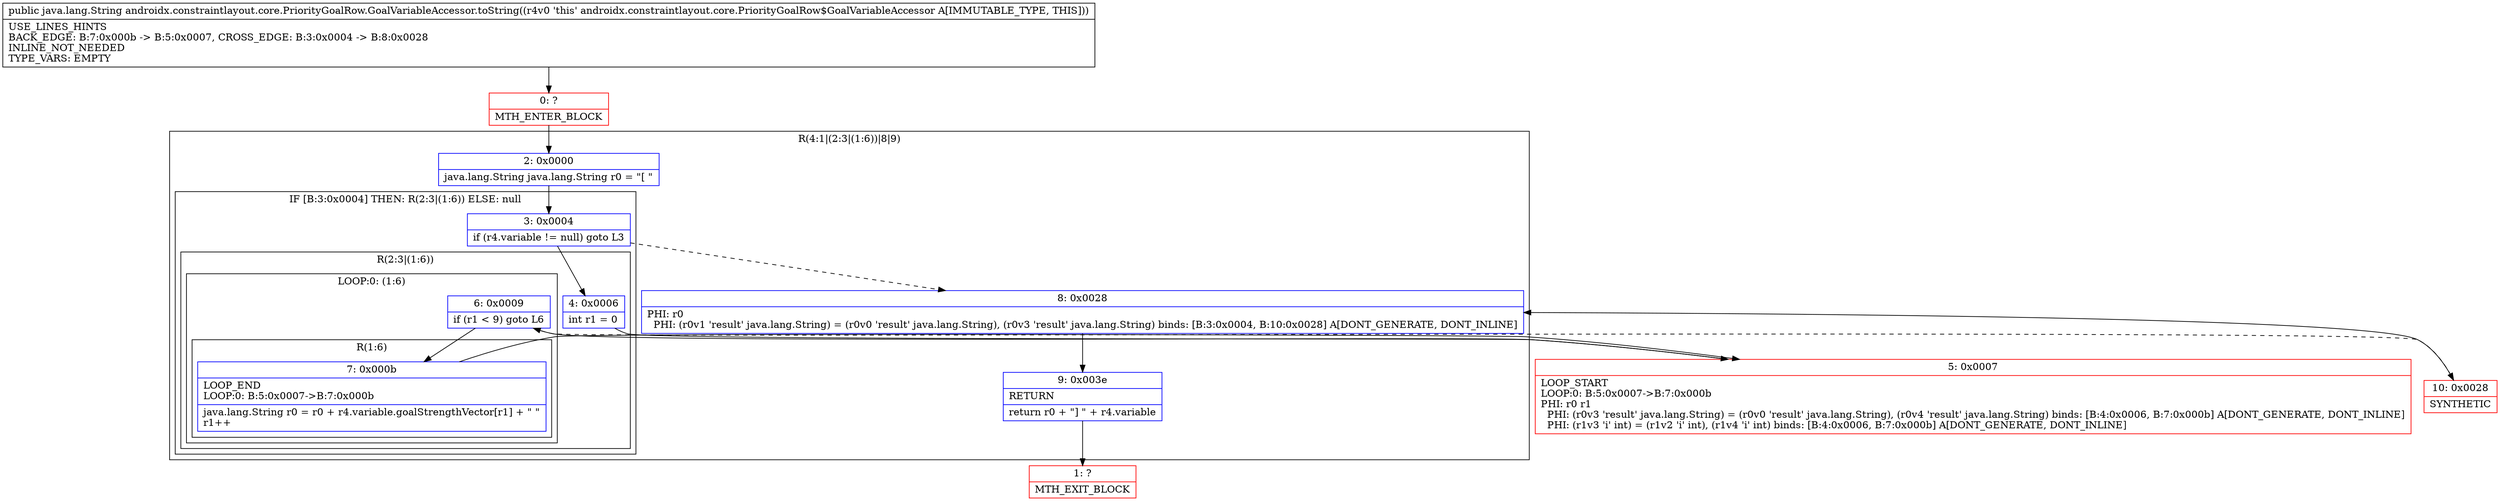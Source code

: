 digraph "CFG forandroidx.constraintlayout.core.PriorityGoalRow.GoalVariableAccessor.toString()Ljava\/lang\/String;" {
subgraph cluster_Region_2077049551 {
label = "R(4:1|(2:3|(1:6))|8|9)";
node [shape=record,color=blue];
Node_2 [shape=record,label="{2\:\ 0x0000|java.lang.String java.lang.String r0 = \"[ \"\l}"];
subgraph cluster_IfRegion_1529302125 {
label = "IF [B:3:0x0004] THEN: R(2:3|(1:6)) ELSE: null";
node [shape=record,color=blue];
Node_3 [shape=record,label="{3\:\ 0x0004|if (r4.variable != null) goto L3\l}"];
subgraph cluster_Region_1107490479 {
label = "R(2:3|(1:6))";
node [shape=record,color=blue];
Node_4 [shape=record,label="{4\:\ 0x0006|int r1 = 0\l}"];
subgraph cluster_LoopRegion_1433427143 {
label = "LOOP:0: (1:6)";
node [shape=record,color=blue];
Node_6 [shape=record,label="{6\:\ 0x0009|if (r1 \< 9) goto L6\l}"];
subgraph cluster_Region_1436352257 {
label = "R(1:6)";
node [shape=record,color=blue];
Node_7 [shape=record,label="{7\:\ 0x000b|LOOP_END\lLOOP:0: B:5:0x0007\-\>B:7:0x000b\l|java.lang.String r0 = r0 + r4.variable.goalStrengthVector[r1] + \" \"\lr1++\l}"];
}
}
}
}
Node_8 [shape=record,label="{8\:\ 0x0028|PHI: r0 \l  PHI: (r0v1 'result' java.lang.String) = (r0v0 'result' java.lang.String), (r0v3 'result' java.lang.String) binds: [B:3:0x0004, B:10:0x0028] A[DONT_GENERATE, DONT_INLINE]\l}"];
Node_9 [shape=record,label="{9\:\ 0x003e|RETURN\l|return r0 + \"] \" + r4.variable\l}"];
}
Node_0 [shape=record,color=red,label="{0\:\ ?|MTH_ENTER_BLOCK\l}"];
Node_5 [shape=record,color=red,label="{5\:\ 0x0007|LOOP_START\lLOOP:0: B:5:0x0007\-\>B:7:0x000b\lPHI: r0 r1 \l  PHI: (r0v3 'result' java.lang.String) = (r0v0 'result' java.lang.String), (r0v4 'result' java.lang.String) binds: [B:4:0x0006, B:7:0x000b] A[DONT_GENERATE, DONT_INLINE]\l  PHI: (r1v3 'i' int) = (r1v2 'i' int), (r1v4 'i' int) binds: [B:4:0x0006, B:7:0x000b] A[DONT_GENERATE, DONT_INLINE]\l}"];
Node_10 [shape=record,color=red,label="{10\:\ 0x0028|SYNTHETIC\l}"];
Node_1 [shape=record,color=red,label="{1\:\ ?|MTH_EXIT_BLOCK\l}"];
MethodNode[shape=record,label="{public java.lang.String androidx.constraintlayout.core.PriorityGoalRow.GoalVariableAccessor.toString((r4v0 'this' androidx.constraintlayout.core.PriorityGoalRow$GoalVariableAccessor A[IMMUTABLE_TYPE, THIS]))  | USE_LINES_HINTS\lBACK_EDGE: B:7:0x000b \-\> B:5:0x0007, CROSS_EDGE: B:3:0x0004 \-\> B:8:0x0028\lINLINE_NOT_NEEDED\lTYPE_VARS: EMPTY\l}"];
MethodNode -> Node_0;Node_2 -> Node_3;
Node_3 -> Node_4;
Node_3 -> Node_8[style=dashed];
Node_4 -> Node_5;
Node_6 -> Node_7;
Node_6 -> Node_10[style=dashed];
Node_7 -> Node_5;
Node_8 -> Node_9;
Node_9 -> Node_1;
Node_0 -> Node_2;
Node_5 -> Node_6;
Node_10 -> Node_8;
}

